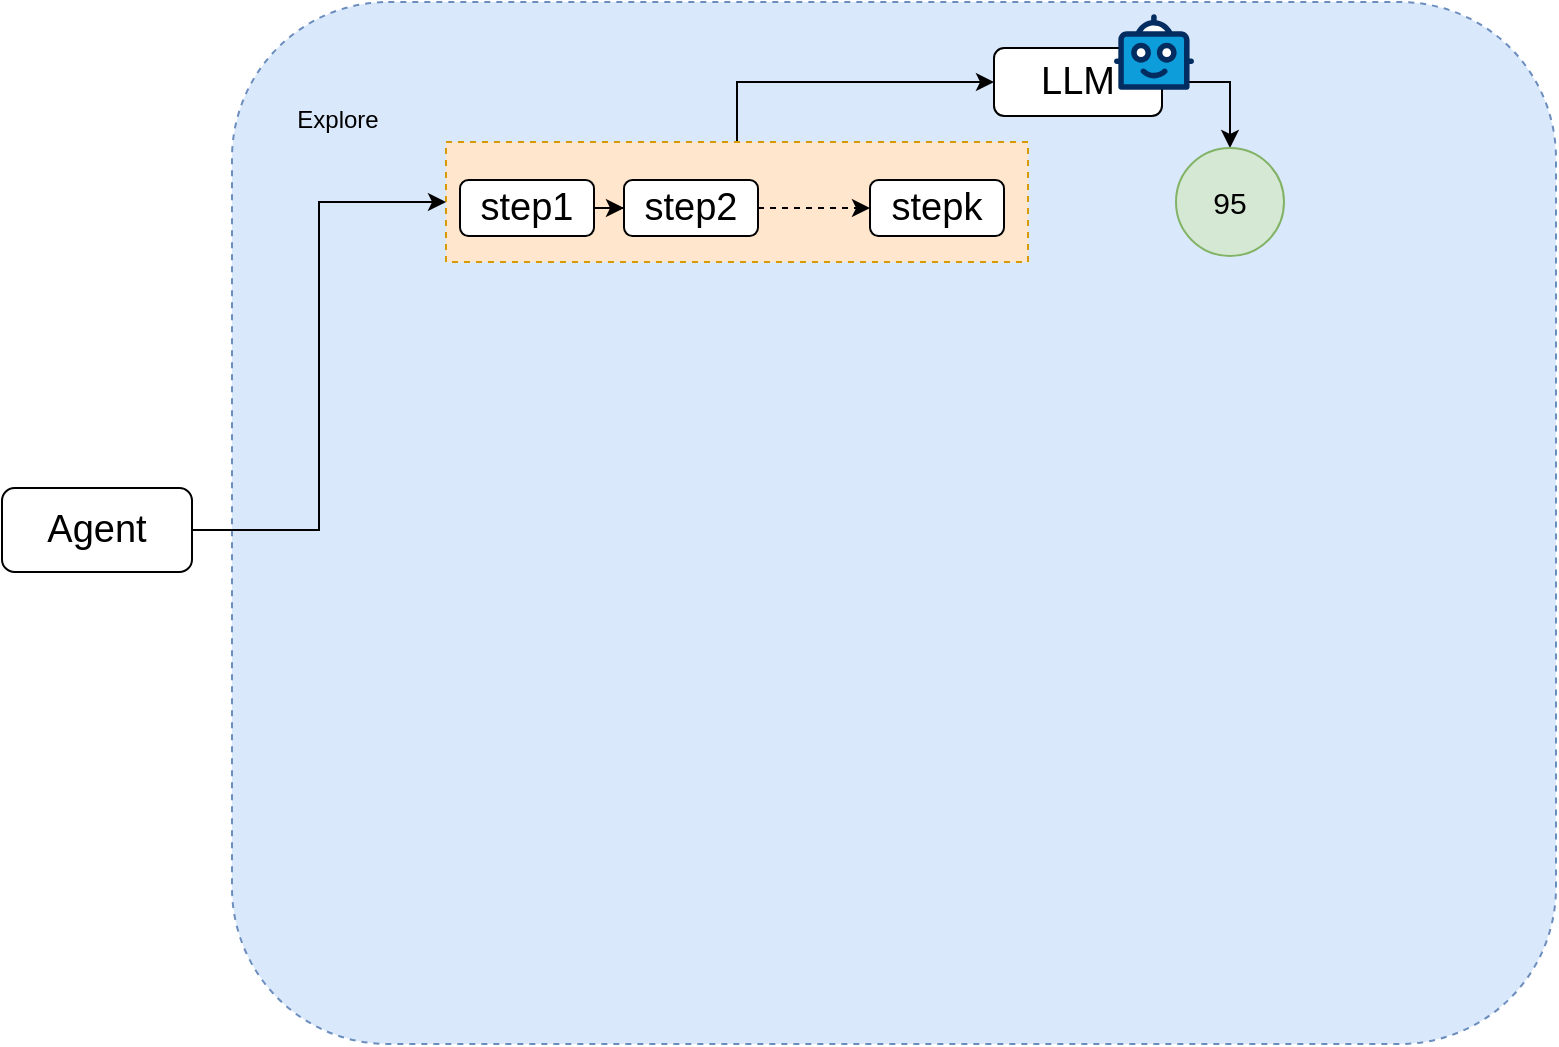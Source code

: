<mxfile version="28.2.1">
  <diagram name="第 1 页" id="-67-8i8DmLZlF9Vm9H63">
    <mxGraphModel dx="782" dy="477" grid="0" gridSize="10" guides="1" tooltips="1" connect="1" arrows="1" fold="1" page="1" pageScale="1" pageWidth="4681" pageHeight="3300" math="0" shadow="0">
      <root>
        <mxCell id="0" />
        <mxCell id="1" parent="0" />
        <mxCell id="YKDILyGexd_aIcYHHave-9" value="" style="rounded=1;whiteSpace=wrap;html=1;fillColor=#dae8fc;strokeColor=#6c8ebf;dashed=1;" vertex="1" parent="1">
          <mxGeometry x="207" y="131" width="662" height="521" as="geometry" />
        </mxCell>
        <mxCell id="YKDILyGexd_aIcYHHave-22" style="edgeStyle=orthogonalEdgeStyle;rounded=0;orthogonalLoop=1;jettySize=auto;html=1;entryX=0;entryY=0.5;entryDx=0;entryDy=0;" edge="1" parent="1" source="YKDILyGexd_aIcYHHave-10" target="YKDILyGexd_aIcYHHave-4">
          <mxGeometry relative="1" as="geometry" />
        </mxCell>
        <mxCell id="YKDILyGexd_aIcYHHave-10" value="" style="rounded=0;whiteSpace=wrap;html=1;fillColor=#ffe6cc;strokeColor=#d79b00;dashed=1;" vertex="1" parent="1">
          <mxGeometry x="314" y="201" width="291" height="60" as="geometry" />
        </mxCell>
        <mxCell id="YKDILyGexd_aIcYHHave-25" style="edgeStyle=orthogonalEdgeStyle;rounded=0;orthogonalLoop=1;jettySize=auto;html=1;entryX=0.5;entryY=0;entryDx=0;entryDy=0;" edge="1" parent="1" source="YKDILyGexd_aIcYHHave-4" target="YKDILyGexd_aIcYHHave-24">
          <mxGeometry relative="1" as="geometry" />
        </mxCell>
        <mxCell id="YKDILyGexd_aIcYHHave-4" value="&lt;font style=&quot;font-size: 19px;&quot;&gt;LLM&lt;/font&gt;" style="rounded=1;whiteSpace=wrap;html=1;" vertex="1" parent="1">
          <mxGeometry x="588" y="154" width="84" height="34" as="geometry" />
        </mxCell>
        <mxCell id="YKDILyGexd_aIcYHHave-23" style="edgeStyle=orthogonalEdgeStyle;rounded=0;orthogonalLoop=1;jettySize=auto;html=1;entryX=0;entryY=0.5;entryDx=0;entryDy=0;" edge="1" parent="1" source="YKDILyGexd_aIcYHHave-1" target="YKDILyGexd_aIcYHHave-10">
          <mxGeometry relative="1" as="geometry" />
        </mxCell>
        <mxCell id="YKDILyGexd_aIcYHHave-1" value="&lt;font style=&quot;font-size: 19px;&quot;&gt;Agent&lt;/font&gt;" style="rounded=1;whiteSpace=wrap;html=1;" vertex="1" parent="1">
          <mxGeometry x="92" y="374" width="95" height="42" as="geometry" />
        </mxCell>
        <mxCell id="YKDILyGexd_aIcYHHave-3" value="" style="verticalLabelPosition=bottom;aspect=fixed;html=1;shape=mxgraph.salesforce.bots;fillColorStyles=fillColor2,fillColor3,fillColor4;fillColor2=#032d60;fillColor3=#0d9dda;fillColor4=#ffffff;fillColor=none;strokeColor=none;" vertex="1" parent="1">
          <mxGeometry x="648" y="137" width="40" height="38" as="geometry" />
        </mxCell>
        <mxCell id="YKDILyGexd_aIcYHHave-8" value="Explore" style="text;html=1;align=center;verticalAlign=middle;whiteSpace=wrap;rounded=0;" vertex="1" parent="1">
          <mxGeometry x="230" y="175" width="60" height="30" as="geometry" />
        </mxCell>
        <mxCell id="YKDILyGexd_aIcYHHave-19" style="edgeStyle=orthogonalEdgeStyle;rounded=0;orthogonalLoop=1;jettySize=auto;html=1;entryX=0;entryY=0.5;entryDx=0;entryDy=0;" edge="1" parent="1" source="YKDILyGexd_aIcYHHave-11" target="YKDILyGexd_aIcYHHave-17">
          <mxGeometry relative="1" as="geometry" />
        </mxCell>
        <mxCell id="YKDILyGexd_aIcYHHave-11" value="&lt;font style=&quot;font-size: 19px;&quot;&gt;step1&lt;/font&gt;" style="rounded=1;whiteSpace=wrap;html=1;" vertex="1" parent="1">
          <mxGeometry x="321" y="220" width="67" height="28" as="geometry" />
        </mxCell>
        <mxCell id="YKDILyGexd_aIcYHHave-20" style="edgeStyle=orthogonalEdgeStyle;rounded=0;orthogonalLoop=1;jettySize=auto;html=1;entryX=0;entryY=0.5;entryDx=0;entryDy=0;dashed=1;" edge="1" parent="1" source="YKDILyGexd_aIcYHHave-17" target="YKDILyGexd_aIcYHHave-18">
          <mxGeometry relative="1" as="geometry" />
        </mxCell>
        <mxCell id="YKDILyGexd_aIcYHHave-17" value="&lt;font style=&quot;font-size: 19px;&quot;&gt;step2&lt;/font&gt;" style="rounded=1;whiteSpace=wrap;html=1;" vertex="1" parent="1">
          <mxGeometry x="403" y="220" width="67" height="28" as="geometry" />
        </mxCell>
        <mxCell id="YKDILyGexd_aIcYHHave-18" value="&lt;font style=&quot;font-size: 19px;&quot;&gt;stepk&lt;/font&gt;" style="rounded=1;whiteSpace=wrap;html=1;" vertex="1" parent="1">
          <mxGeometry x="526" y="220" width="67" height="28" as="geometry" />
        </mxCell>
        <mxCell id="YKDILyGexd_aIcYHHave-24" value="&lt;font style=&quot;font-size: 15px;&quot;&gt;95&lt;/font&gt;" style="ellipse;whiteSpace=wrap;html=1;aspect=fixed;fillColor=#d5e8d4;strokeColor=#82b366;" vertex="1" parent="1">
          <mxGeometry x="679" y="204" width="54" height="54" as="geometry" />
        </mxCell>
      </root>
    </mxGraphModel>
  </diagram>
</mxfile>
